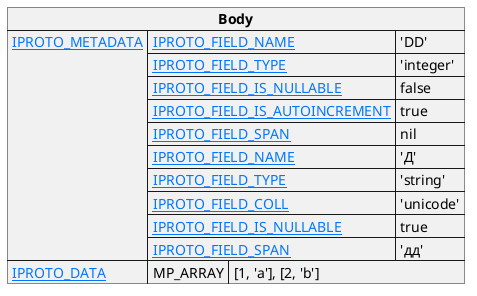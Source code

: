 @startuml

skinparam {
    HyperlinkColor #0077FF
    FontColor #313131
    BorderColor #313131
    BackgroundColor transparent
}

json "**Body**" as sql_response_select_example {
      "[[https://tarantool.io/en/doc/latest/dev_guide/internals/iproto/keys IPROTO_METADATA]]": {
                "[[https://tarantool.io/en/doc/latest/dev_guide/internals/iproto/keys IPROTO_FIELD_NAME]]": "'DD'",
                "[[https://tarantool.io/en/doc/latest/dev_guide/internals/iproto/keys IPROTO_FIELD_TYPE]]": "'integer'",
                "[[https://tarantool.io/en/doc/latest/dev_guide/internals/iproto/keys IPROTO_FIELD_IS_NULLABLE]]": "false",
                "[[https://tarantool.io/en/doc/latest/dev_guide/internals/iproto/keys IPROTO_FIELD_IS_AUTOINCREMENT]]": "true",
                "[[https://tarantool.io/en/doc/latest/dev_guide/internals/iproto/keys IPROTO_FIELD_SPAN]]": "nil",
                "[[https://tarantool.io/en/doc/latest/dev_guide/internals/iproto/keys IPROTO_FIELD_NAME]]": "'Д'",
                "[[https://tarantool.io/en/doc/latest/dev_guide/internals/iproto/keys IPROTO_FIELD_TYPE]]": "'string'",
                "[[https://tarantool.io/en/doc/latest/dev_guide/internals/iproto/keys IPROTO_FIELD_COLL]]": "'unicode'",
                "[[https://tarantool.io/en/doc/latest/dev_guide/internals/iproto/keys IPROTO_FIELD_IS_NULLABLE]]": "true",
                "[[https://tarantool.io/en/doc/latest/dev_guide/internals/iproto/keys IPROTO_FIELD_SPAN]]": "'дд'"
      },
      "[[https://tarantool.io/en/doc/latest/dev_guide/internals/iproto/keys IPROTO_DATA]]": {
          "MP_ARRAY": "[1, 'a'], [2, 'b']"
      }
}

@enduml
